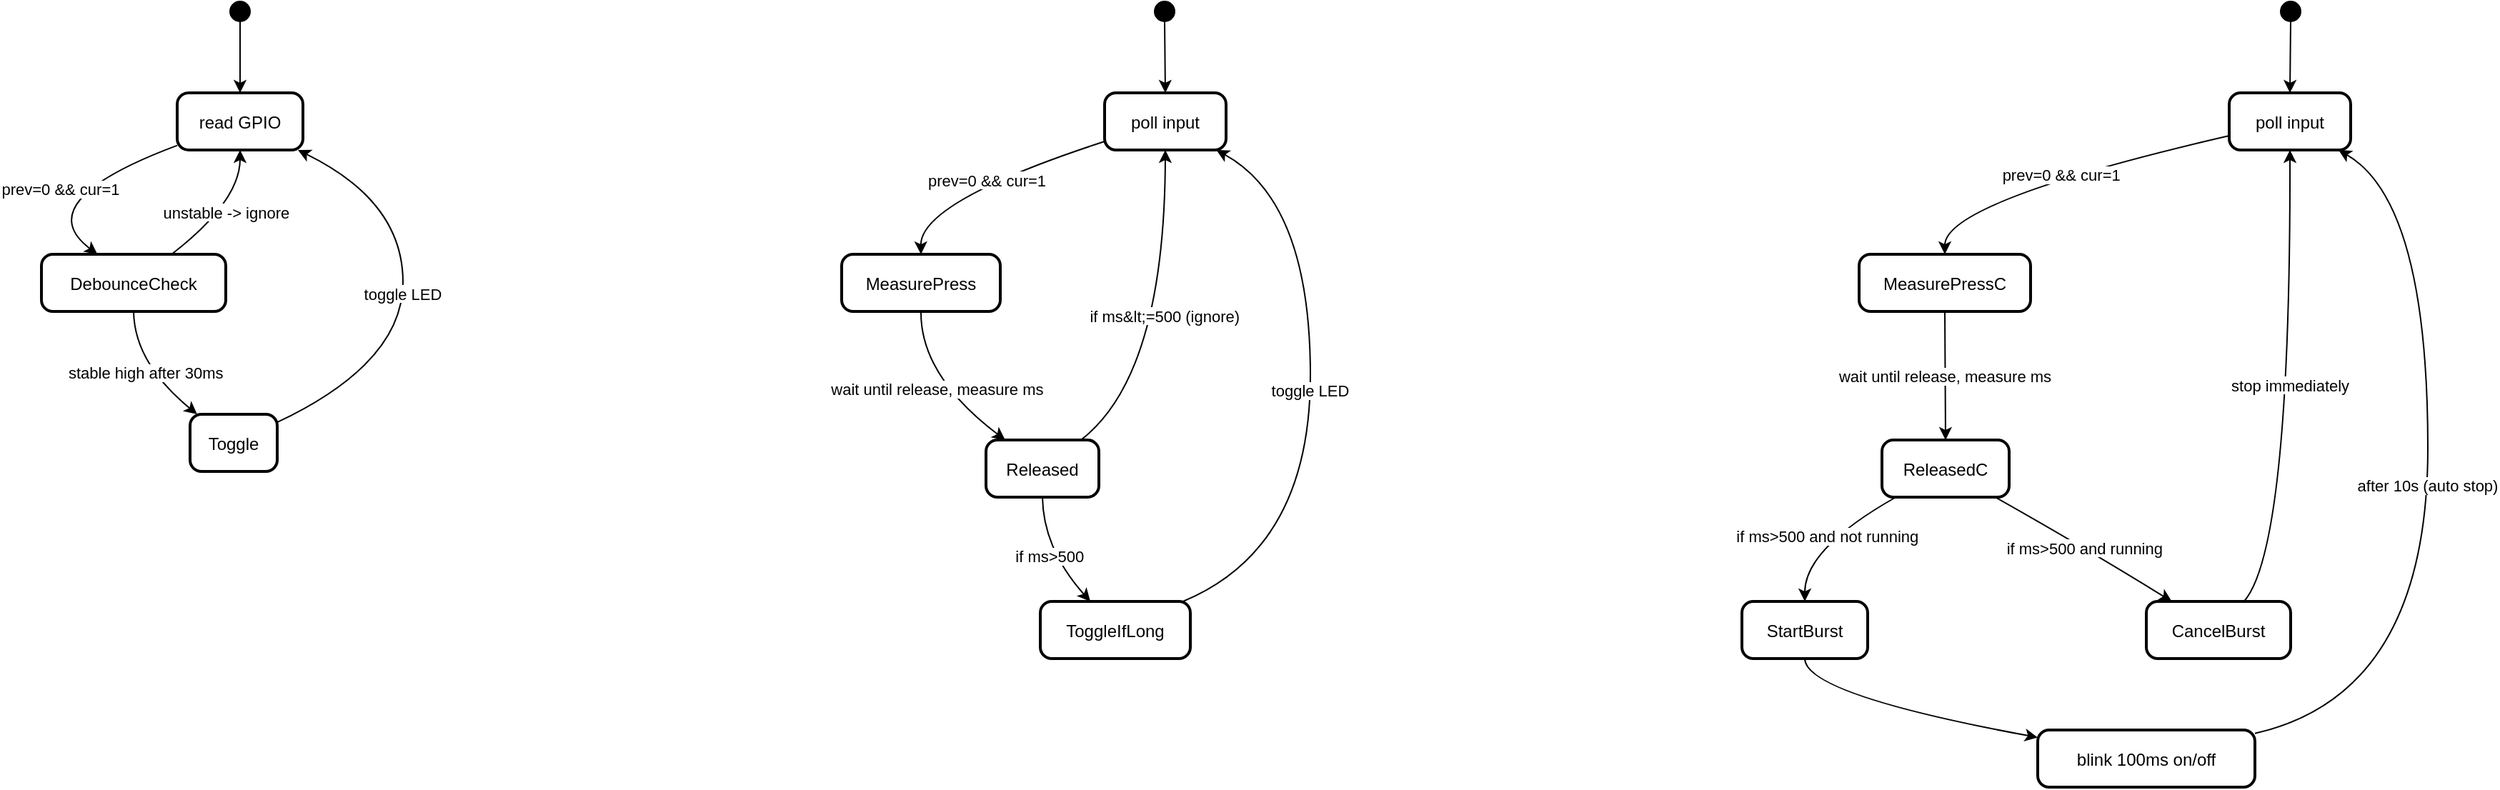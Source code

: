 <mxfile version="28.2.1">
  <diagram name="Pàgina-1" id="t8_I_GzDf4eh7Nnr1Gnp">
    <mxGraphModel dx="1025" dy="389" grid="1" gridSize="10" guides="1" tooltips="1" connect="1" arrows="1" fold="1" page="1" pageScale="1" pageWidth="827" pageHeight="1169" math="0" shadow="0">
      <root>
        <mxCell id="0" />
        <mxCell id="1" parent="0" />
        <mxCell id="2Hgu45WpwZS39X_Na7-w-1" value="" style="ellipse;fillColor=strokeColor;" vertex="1" parent="1">
          <mxGeometry x="162" y="20" width="14" height="14" as="geometry" />
        </mxCell>
        <mxCell id="2Hgu45WpwZS39X_Na7-w-2" value="read GPIO" style="rounded=1;arcSize=20;strokeWidth=2" vertex="1" parent="1">
          <mxGeometry x="125" y="84" width="88" height="40" as="geometry" />
        </mxCell>
        <mxCell id="2Hgu45WpwZS39X_Na7-w-3" value="DebounceCheck" style="rounded=1;arcSize=20;strokeWidth=2" vertex="1" parent="1">
          <mxGeometry x="30" y="197" width="129" height="40" as="geometry" />
        </mxCell>
        <mxCell id="2Hgu45WpwZS39X_Na7-w-4" value="Toggle" style="rounded=1;arcSize=20;strokeWidth=2" vertex="1" parent="1">
          <mxGeometry x="134" y="309" width="61" height="40" as="geometry" />
        </mxCell>
        <mxCell id="2Hgu45WpwZS39X_Na7-w-5" value="" style="curved=1;startArrow=none;;exitX=0.52;exitY=1;entryX=0.5;entryY=0;rounded=0;" edge="1" parent="1" source="2Hgu45WpwZS39X_Na7-w-1" target="2Hgu45WpwZS39X_Na7-w-2">
          <mxGeometry relative="1" as="geometry">
            <Array as="points" />
          </mxGeometry>
        </mxCell>
        <mxCell id="2Hgu45WpwZS39X_Na7-w-6" value="prev=0 &amp;&amp; cur=1" style="curved=1;startArrow=none;;exitX=0;exitY=0.92;entryX=0.3;entryY=-0.01;rounded=0;" edge="1" parent="1" source="2Hgu45WpwZS39X_Na7-w-2" target="2Hgu45WpwZS39X_Na7-w-3">
          <mxGeometry relative="1" as="geometry">
            <Array as="points">
              <mxPoint x="20" y="160" />
            </Array>
          </mxGeometry>
        </mxCell>
        <mxCell id="2Hgu45WpwZS39X_Na7-w-7" value="stable high after 30ms" style="curved=1;startArrow=none;;exitX=0.5;exitY=0.99;entryX=0.09;entryY=0.01;rounded=0;" edge="1" parent="1" source="2Hgu45WpwZS39X_Na7-w-3" target="2Hgu45WpwZS39X_Na7-w-4">
          <mxGeometry relative="1" as="geometry">
            <Array as="points">
              <mxPoint x="95" y="273" />
            </Array>
          </mxGeometry>
        </mxCell>
        <mxCell id="2Hgu45WpwZS39X_Na7-w-8" value="unstable -&gt; ignore" style="curved=1;startArrow=none;;exitX=0.71;exitY=-0.01;entryX=0.5;entryY=1;rounded=0;" edge="1" parent="1" source="2Hgu45WpwZS39X_Na7-w-3" target="2Hgu45WpwZS39X_Na7-w-2">
          <mxGeometry relative="1" as="geometry">
            <Array as="points">
              <mxPoint x="169" y="160" />
            </Array>
          </mxGeometry>
        </mxCell>
        <mxCell id="2Hgu45WpwZS39X_Na7-w-9" value="toggle LED" style="curved=1;startArrow=none;;exitX=1;exitY=0.14;entryX=0.96;entryY=1;rounded=0;" edge="1" parent="1" source="2Hgu45WpwZS39X_Na7-w-4" target="2Hgu45WpwZS39X_Na7-w-2">
          <mxGeometry relative="1" as="geometry">
            <Array as="points">
              <mxPoint x="283" y="273" />
              <mxPoint x="283" y="160" />
            </Array>
          </mxGeometry>
        </mxCell>
        <mxCell id="2Hgu45WpwZS39X_Na7-w-11" value="" style="ellipse;fillColor=strokeColor;" vertex="1" parent="1">
          <mxGeometry x="809" y="20" width="14" height="14" as="geometry" />
        </mxCell>
        <mxCell id="2Hgu45WpwZS39X_Na7-w-12" value="poll input" style="rounded=1;arcSize=20;strokeWidth=2" vertex="1" parent="1">
          <mxGeometry x="774" y="84" width="85" height="40" as="geometry" />
        </mxCell>
        <mxCell id="2Hgu45WpwZS39X_Na7-w-13" value="MeasurePress" style="rounded=1;arcSize=20;strokeWidth=2" vertex="1" parent="1">
          <mxGeometry x="590" y="197" width="111" height="40" as="geometry" />
        </mxCell>
        <mxCell id="2Hgu45WpwZS39X_Na7-w-14" value="Released" style="rounded=1;arcSize=20;strokeWidth=2" vertex="1" parent="1">
          <mxGeometry x="691" y="327" width="79" height="40" as="geometry" />
        </mxCell>
        <mxCell id="2Hgu45WpwZS39X_Na7-w-15" value="ToggleIfLong" style="rounded=1;arcSize=20;strokeWidth=2" vertex="1" parent="1">
          <mxGeometry x="729" y="440" width="105" height="40" as="geometry" />
        </mxCell>
        <mxCell id="2Hgu45WpwZS39X_Na7-w-16" value="" style="curved=1;startArrow=none;;exitX=0.53;exitY=1;entryX=0.5;entryY=0;rounded=0;" edge="1" parent="1" source="2Hgu45WpwZS39X_Na7-w-11" target="2Hgu45WpwZS39X_Na7-w-12">
          <mxGeometry relative="1" as="geometry">
            <Array as="points" />
          </mxGeometry>
        </mxCell>
        <mxCell id="2Hgu45WpwZS39X_Na7-w-17" value="prev=0 &amp;&amp; cur=1" style="curved=1;startArrow=none;;exitX=0;exitY=0.85;entryX=0.5;entryY=-0.01;rounded=0;" edge="1" parent="1" source="2Hgu45WpwZS39X_Na7-w-12" target="2Hgu45WpwZS39X_Na7-w-13">
          <mxGeometry relative="1" as="geometry">
            <Array as="points">
              <mxPoint x="645" y="160" />
            </Array>
          </mxGeometry>
        </mxCell>
        <mxCell id="2Hgu45WpwZS39X_Na7-w-18" value="wait until release, measure ms" style="curved=1;startArrow=none;;exitX=0.5;exitY=0.99;entryX=0.17;entryY=0;rounded=0;" edge="1" parent="1" source="2Hgu45WpwZS39X_Na7-w-13" target="2Hgu45WpwZS39X_Na7-w-14">
          <mxGeometry relative="1" as="geometry">
            <Array as="points">
              <mxPoint x="645" y="282" />
            </Array>
          </mxGeometry>
        </mxCell>
        <mxCell id="2Hgu45WpwZS39X_Na7-w-19" value="if ms&gt;500" style="curved=1;startArrow=none;;exitX=0.5;exitY=1;entryX=0.33;entryY=-0.01;rounded=0;" edge="1" parent="1" source="2Hgu45WpwZS39X_Na7-w-14" target="2Hgu45WpwZS39X_Na7-w-15">
          <mxGeometry relative="1" as="geometry">
            <Array as="points">
              <mxPoint x="731" y="403" />
            </Array>
          </mxGeometry>
        </mxCell>
        <mxCell id="2Hgu45WpwZS39X_Na7-w-20" value="if ms&amp;lt;=500 (ignore)" style="curved=1;startArrow=none;;exitX=0.84;exitY=0;entryX=0.5;entryY=1;rounded=0;" edge="1" parent="1" source="2Hgu45WpwZS39X_Na7-w-14" target="2Hgu45WpwZS39X_Na7-w-12">
          <mxGeometry relative="1" as="geometry">
            <Array as="points">
              <mxPoint x="816" y="282" />
            </Array>
          </mxGeometry>
        </mxCell>
        <mxCell id="2Hgu45WpwZS39X_Na7-w-21" value="toggle LED" style="curved=1;startArrow=none;;exitX=0.96;exitY=-0.01;entryX=0.92;entryY=1;rounded=0;" edge="1" parent="1" source="2Hgu45WpwZS39X_Na7-w-15" target="2Hgu45WpwZS39X_Na7-w-12">
          <mxGeometry relative="1" as="geometry">
            <Array as="points">
              <mxPoint x="918" y="403" />
              <mxPoint x="918" y="160" />
            </Array>
          </mxGeometry>
        </mxCell>
        <mxCell id="2Hgu45WpwZS39X_Na7-w-22" value="" style="ellipse;fillColor=strokeColor;" vertex="1" parent="1">
          <mxGeometry x="1597" y="20" width="14" height="14" as="geometry" />
        </mxCell>
        <mxCell id="2Hgu45WpwZS39X_Na7-w-23" value="poll input" style="rounded=1;arcSize=20;strokeWidth=2" vertex="1" parent="1">
          <mxGeometry x="1561" y="84" width="85" height="40" as="geometry" />
        </mxCell>
        <mxCell id="2Hgu45WpwZS39X_Na7-w-24" value="MeasurePressC" style="rounded=1;arcSize=20;strokeWidth=2" vertex="1" parent="1">
          <mxGeometry x="1302" y="197" width="120" height="40" as="geometry" />
        </mxCell>
        <mxCell id="2Hgu45WpwZS39X_Na7-w-25" value="ReleasedC" style="rounded=1;arcSize=20;strokeWidth=2" vertex="1" parent="1">
          <mxGeometry x="1318" y="327" width="89" height="40" as="geometry" />
        </mxCell>
        <mxCell id="2Hgu45WpwZS39X_Na7-w-26" value="StartBurst" style="rounded=1;arcSize=20;strokeWidth=2" vertex="1" parent="1">
          <mxGeometry x="1220" y="440" width="88" height="40" as="geometry" />
        </mxCell>
        <mxCell id="2Hgu45WpwZS39X_Na7-w-27" value="CancelBurst" style="rounded=1;arcSize=20;strokeWidth=2" vertex="1" parent="1">
          <mxGeometry x="1503" y="440" width="101" height="40" as="geometry" />
        </mxCell>
        <mxCell id="2Hgu45WpwZS39X_Na7-w-28" value="blink 100ms on/off" style="rounded=1;arcSize=20;strokeWidth=2" vertex="1" parent="1">
          <mxGeometry x="1427" y="530" width="152" height="40" as="geometry" />
        </mxCell>
        <mxCell id="2Hgu45WpwZS39X_Na7-w-29" value="" style="curved=1;startArrow=none;;exitX=0.49;exitY=1;entryX=0.5;entryY=0;rounded=0;" edge="1" parent="1" source="2Hgu45WpwZS39X_Na7-w-22" target="2Hgu45WpwZS39X_Na7-w-23">
          <mxGeometry relative="1" as="geometry">
            <Array as="points" />
          </mxGeometry>
        </mxCell>
        <mxCell id="2Hgu45WpwZS39X_Na7-w-30" value="prev=0 &amp;&amp; cur=1" style="curved=1;startArrow=none;;exitX=0;exitY=0.75;entryX=0.5;entryY=-0.01;rounded=0;" edge="1" parent="1" source="2Hgu45WpwZS39X_Na7-w-23" target="2Hgu45WpwZS39X_Na7-w-24">
          <mxGeometry relative="1" as="geometry">
            <Array as="points">
              <mxPoint x="1362" y="160" />
            </Array>
          </mxGeometry>
        </mxCell>
        <mxCell id="2Hgu45WpwZS39X_Na7-w-31" value="wait until release, measure ms" style="curved=1;startArrow=none;;exitX=0.5;exitY=0.99;entryX=0.5;entryY=0;rounded=0;" edge="1" parent="1" source="2Hgu45WpwZS39X_Na7-w-24" target="2Hgu45WpwZS39X_Na7-w-25">
          <mxGeometry relative="1" as="geometry">
            <Array as="points" />
          </mxGeometry>
        </mxCell>
        <mxCell id="2Hgu45WpwZS39X_Na7-w-32" value="if ms&gt;500 and not running" style="curved=1;startArrow=none;;exitX=0.11;exitY=1;entryX=0.5;entryY=-0.01;rounded=0;" edge="1" parent="1" source="2Hgu45WpwZS39X_Na7-w-25" target="2Hgu45WpwZS39X_Na7-w-26">
          <mxGeometry relative="1" as="geometry">
            <Array as="points">
              <mxPoint x="1264" y="403" />
            </Array>
          </mxGeometry>
        </mxCell>
        <mxCell id="2Hgu45WpwZS39X_Na7-w-33" value="if ms&gt;500 and running" style="curved=1;startArrow=none;;exitX=0.89;exitY=1;entryX=0.17;entryY=-0.01;rounded=0;" edge="1" parent="1" source="2Hgu45WpwZS39X_Na7-w-25" target="2Hgu45WpwZS39X_Na7-w-27">
          <mxGeometry relative="1" as="geometry">
            <Array as="points">
              <mxPoint x="1461" y="403" />
            </Array>
          </mxGeometry>
        </mxCell>
        <mxCell id="2Hgu45WpwZS39X_Na7-w-34" value="" style="curved=1;startArrow=none;;exitX=0.5;exitY=0.99;entryX=0;entryY=0.13;rounded=0;" edge="1" parent="1" source="2Hgu45WpwZS39X_Na7-w-26" target="2Hgu45WpwZS39X_Na7-w-28">
          <mxGeometry relative="1" as="geometry">
            <Array as="points">
              <mxPoint x="1264" y="505" />
            </Array>
          </mxGeometry>
        </mxCell>
        <mxCell id="2Hgu45WpwZS39X_Na7-w-35" value="after 10s (auto stop)" style="curved=1;startArrow=none;;exitX=1;exitY=0.06;entryX=0.9;entryY=1;rounded=0;" edge="1" parent="1" source="2Hgu45WpwZS39X_Na7-w-28" target="2Hgu45WpwZS39X_Na7-w-23">
          <mxGeometry relative="1" as="geometry">
            <Array as="points">
              <mxPoint x="1700" y="505" />
              <mxPoint x="1700" y="160" />
            </Array>
          </mxGeometry>
        </mxCell>
        <mxCell id="2Hgu45WpwZS39X_Na7-w-36" value="stop immediately" style="curved=1;startArrow=none;;exitX=0.68;exitY=-0.01;entryX=0.5;entryY=1;rounded=0;" edge="1" parent="1" source="2Hgu45WpwZS39X_Na7-w-27" target="2Hgu45WpwZS39X_Na7-w-23">
          <mxGeometry relative="1" as="geometry">
            <Array as="points">
              <mxPoint x="1604" y="403" />
            </Array>
          </mxGeometry>
        </mxCell>
      </root>
    </mxGraphModel>
  </diagram>
</mxfile>

